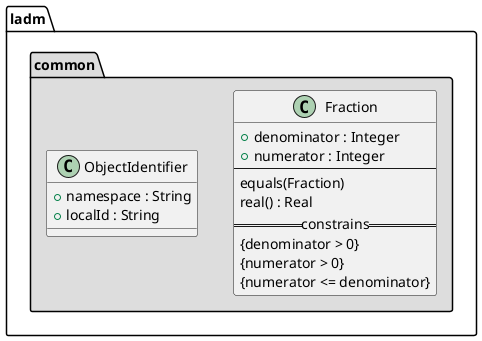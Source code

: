 @startuml LADM_Common
allow_mixing

namespace ladm.common #DDDDDD {

    class Fraction {
        + denominator : Integer
        + numerator : Integer
        --
        equals(Fraction)
        real() : Real
        == constrains ==
        {denominator > 0}
        {numerator > 0}
        {numerator <= denominator}
    }

    class ObjectIdentifier {
        + namespace : String
        + localId : String
    }

}

@enduml
